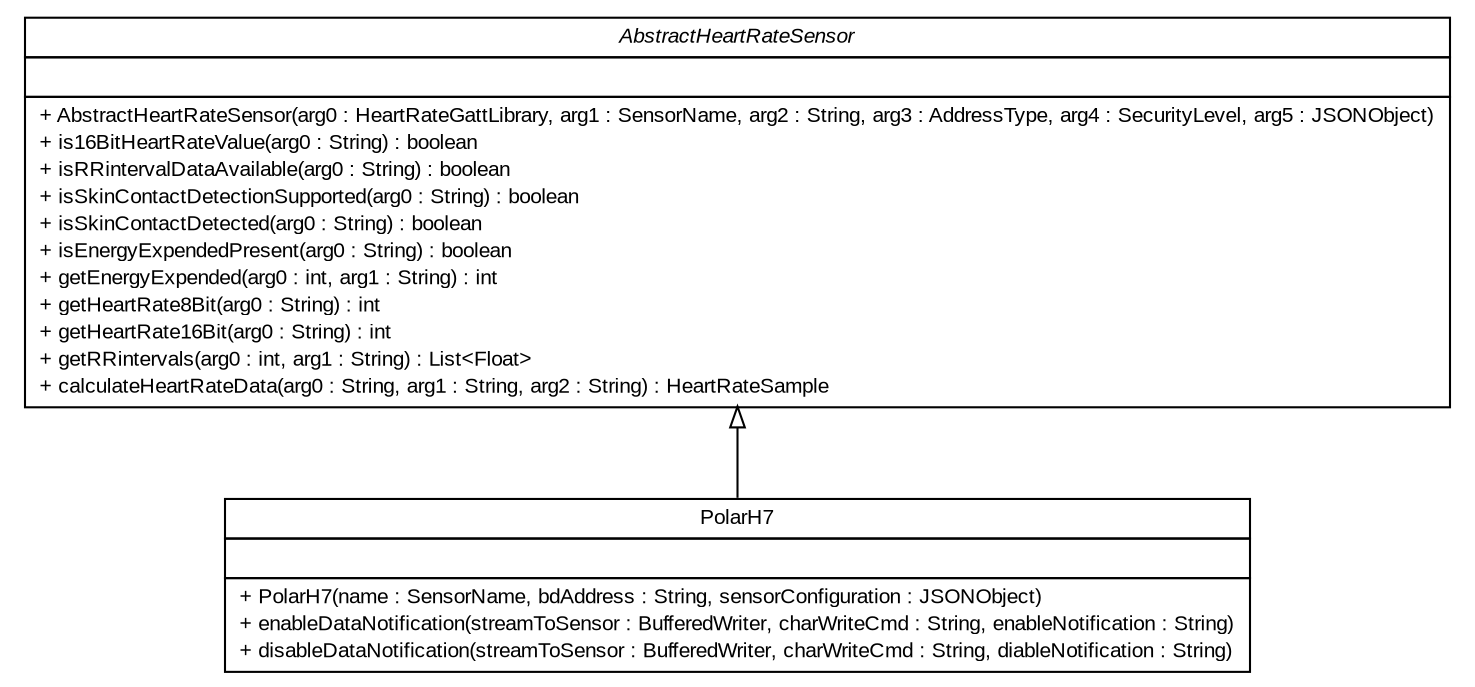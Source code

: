 #!/usr/local/bin/dot
#
# Class diagram 
# Generated by UMLGraph version R5_6 (http://www.umlgraph.org/)
#

digraph G {
	edge [fontname="arial",fontsize=10,labelfontname="arial",labelfontsize=10];
	node [fontname="arial",fontsize=10,shape=plaintext];
	nodesep=0.25;
	ranksep=0.5;
	// de.fhg.fit.biomos.sensorplatform.sensor.PolarH7
	c4 [label=<<table title="de.fhg.fit.biomos.sensorplatform.sensor.PolarH7" border="0" cellborder="1" cellspacing="0" cellpadding="2" port="p" href="./PolarH7.html">
		<tr><td><table border="0" cellspacing="0" cellpadding="1">
<tr><td align="center" balign="center"> PolarH7 </td></tr>
		</table></td></tr>
		<tr><td><table border="0" cellspacing="0" cellpadding="1">
<tr><td align="left" balign="left">  </td></tr>
		</table></td></tr>
		<tr><td><table border="0" cellspacing="0" cellpadding="1">
<tr><td align="left" balign="left"> + PolarH7(name : SensorName, bdAddress : String, sensorConfiguration : JSONObject) </td></tr>
<tr><td align="left" balign="left"> + enableDataNotification(streamToSensor : BufferedWriter, charWriteCmd : String, enableNotification : String) </td></tr>
<tr><td align="left" balign="left"> + disableDataNotification(streamToSensor : BufferedWriter, charWriteCmd : String, diableNotification : String) </td></tr>
		</table></td></tr>
		</table>>, URL="./PolarH7.html", fontname="arial", fontcolor="black", fontsize=10.0];
	//de.fhg.fit.biomos.sensorplatform.sensor.PolarH7 extends de.fhg.fit.biomos.sensorplatform.sensor.AbstractHeartRateSensor
	c5:p -> c4:p [dir=back,arrowtail=empty];
	// de.fhg.fit.biomos.sensorplatform.sensor.AbstractHeartRateSensor
	c5 [label=<<table title="de.fhg.fit.biomos.sensorplatform.sensor.AbstractHeartRateSensor" border="0" cellborder="1" cellspacing="0" cellpadding="2" port="p" href="http://java.sun.com/j2se/1.4.2/docs/api/de/fhg/fit/biomos/sensorplatform/sensor/AbstractHeartRateSensor.html">
		<tr><td><table border="0" cellspacing="0" cellpadding="1">
<tr><td align="center" balign="center"><font face="arial italic"> AbstractHeartRateSensor </font></td></tr>
		</table></td></tr>
		<tr><td><table border="0" cellspacing="0" cellpadding="1">
<tr><td align="left" balign="left">  </td></tr>
		</table></td></tr>
		<tr><td><table border="0" cellspacing="0" cellpadding="1">
<tr><td align="left" balign="left"> + AbstractHeartRateSensor(arg0 : HeartRateGattLibrary, arg1 : SensorName, arg2 : String, arg3 : AddressType, arg4 : SecurityLevel, arg5 : JSONObject) </td></tr>
<tr><td align="left" balign="left"> + is16BitHeartRateValue(arg0 : String) : boolean </td></tr>
<tr><td align="left" balign="left"> + isRRintervalDataAvailable(arg0 : String) : boolean </td></tr>
<tr><td align="left" balign="left"> + isSkinContactDetectionSupported(arg0 : String) : boolean </td></tr>
<tr><td align="left" balign="left"> + isSkinContactDetected(arg0 : String) : boolean </td></tr>
<tr><td align="left" balign="left"> + isEnergyExpendedPresent(arg0 : String) : boolean </td></tr>
<tr><td align="left" balign="left"> + getEnergyExpended(arg0 : int, arg1 : String) : int </td></tr>
<tr><td align="left" balign="left"> + getHeartRate8Bit(arg0 : String) : int </td></tr>
<tr><td align="left" balign="left"> + getHeartRate16Bit(arg0 : String) : int </td></tr>
<tr><td align="left" balign="left"> + getRRintervals(arg0 : int, arg1 : String) : List&lt;Float&gt; </td></tr>
<tr><td align="left" balign="left"> + calculateHeartRateData(arg0 : String, arg1 : String, arg2 : String) : HeartRateSample </td></tr>
		</table></td></tr>
		</table>>, URL="http://java.sun.com/j2se/1.4.2/docs/api/de/fhg/fit/biomos/sensorplatform/sensor/AbstractHeartRateSensor.html", fontname="arial", fontcolor="black", fontsize=10.0];
}

